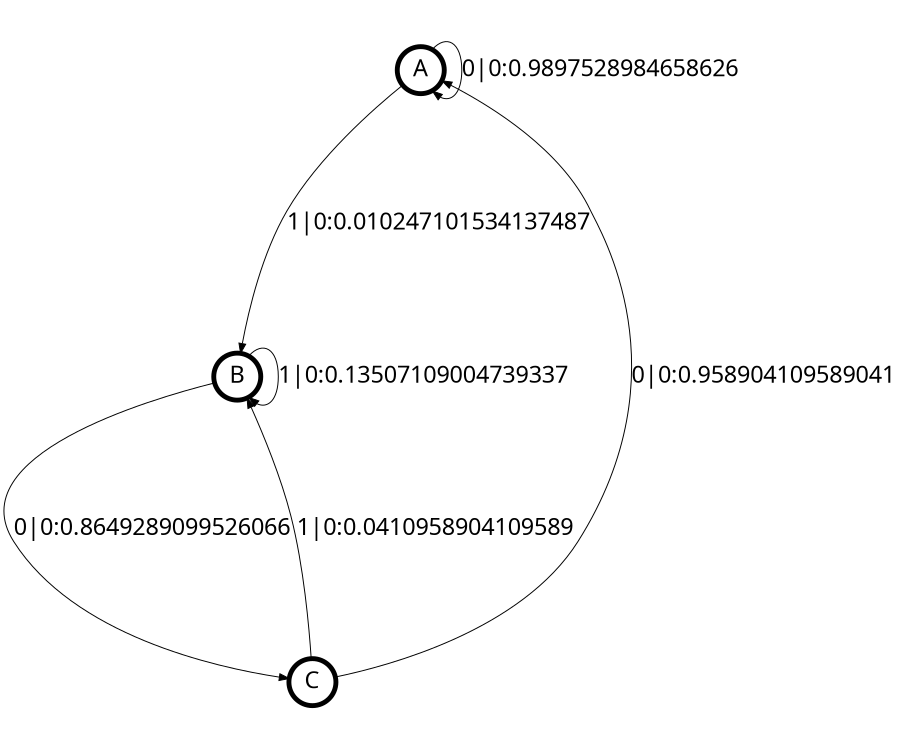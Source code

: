digraph  {
size = "6,8.5";
ratio = "fill";
node
[shape = circle];
node [fontsize = 24];
node [penwidth = 5];
edge [fontsize = 24];
node [fontname = "CMU Serif Roman"];
graph [fontname = "CMU Serif Roman"];
edge [fontname = "CMU Serif Roman"];
A -> A [label = "0|0:0.9897528984658626\l"];
A -> B [label = "1|0:0.010247101534137487\l"];
B -> B [label = "1|0:0.13507109004739337\l"];
B -> C [label = "0|0:0.8649289099526066\l"];
C -> A [label = "0|0:0.958904109589041\l"];
C -> B [label = "1|0:0.0410958904109589\l"];
}